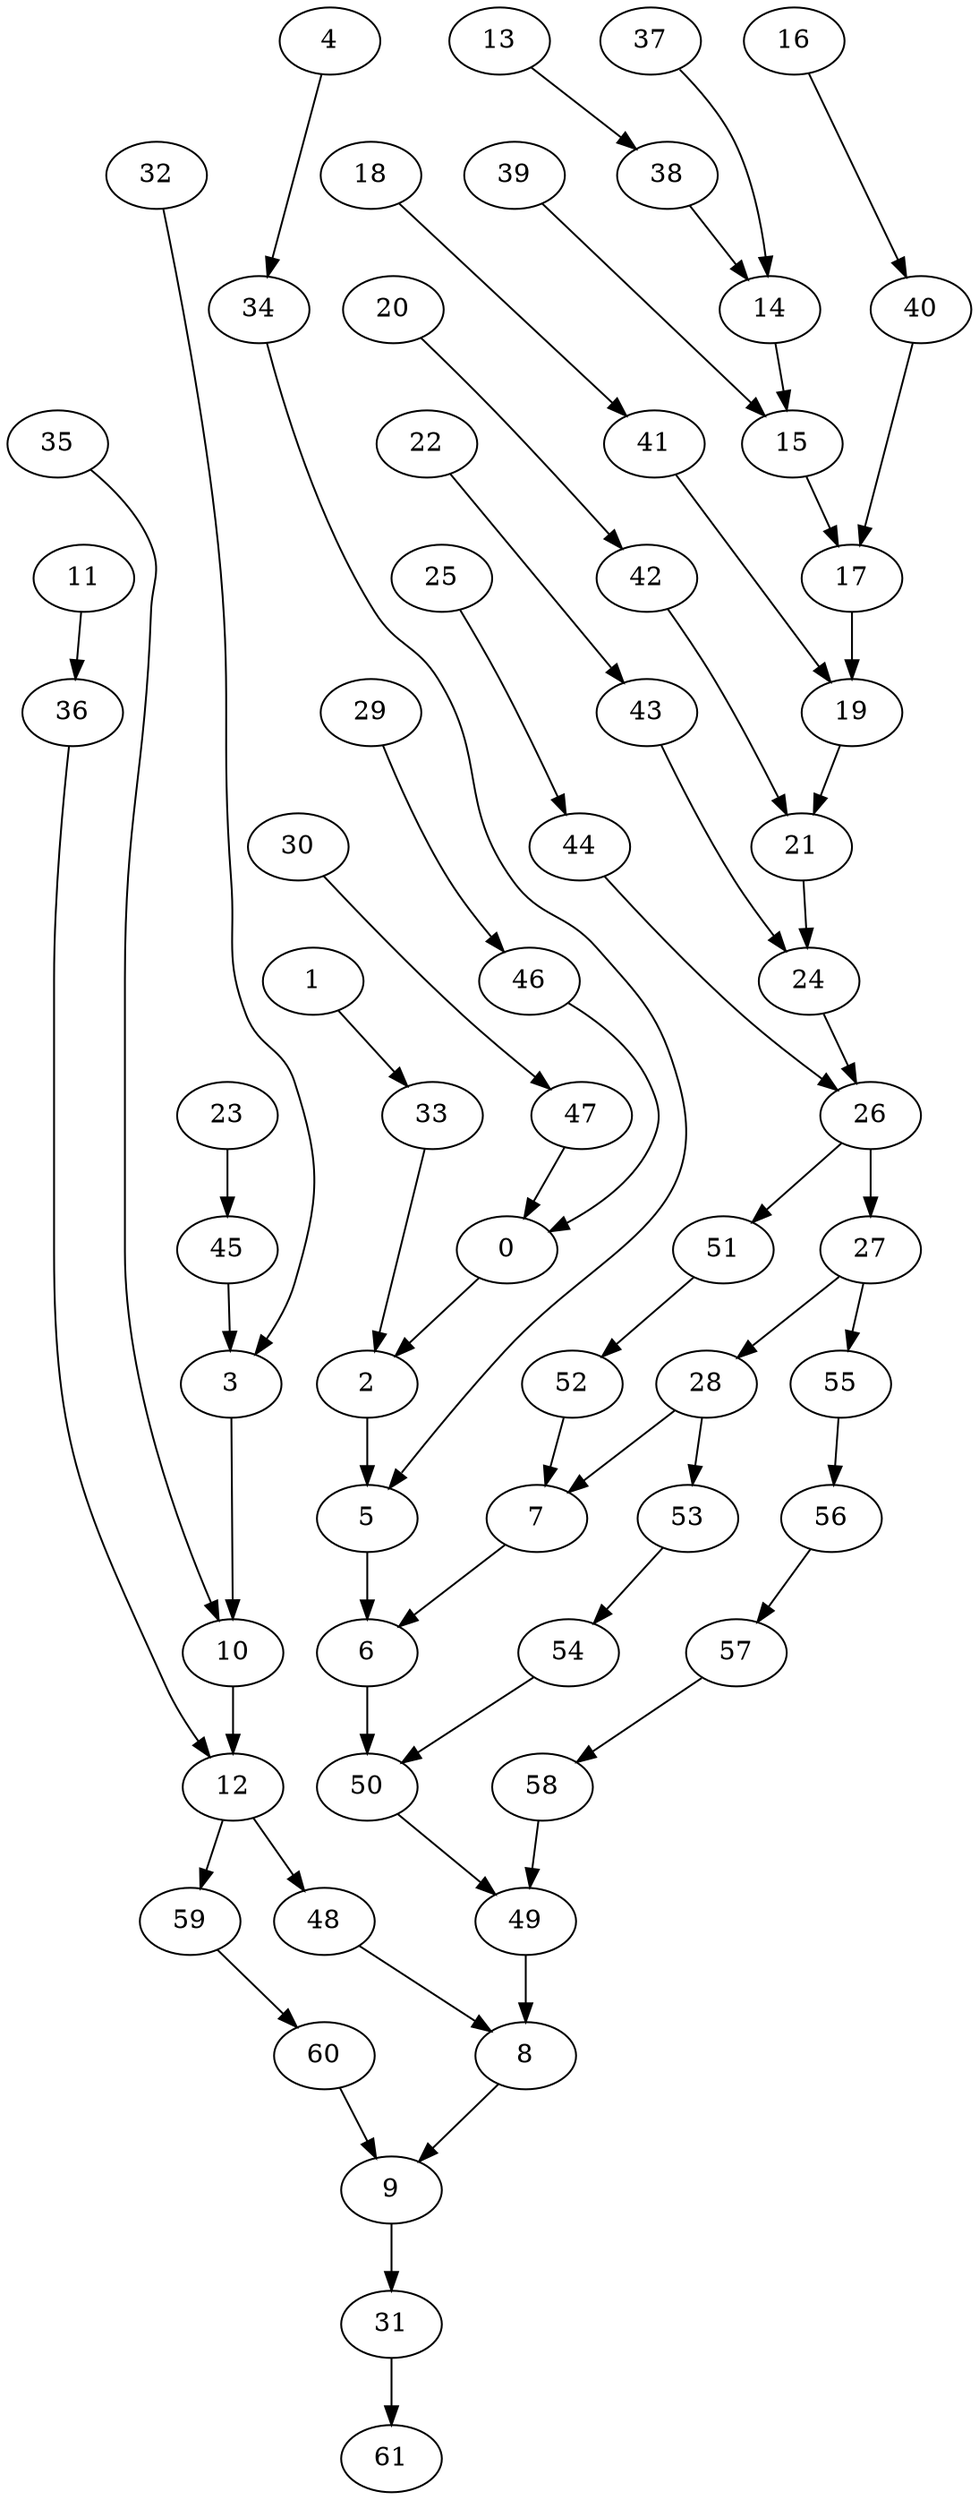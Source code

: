 digraph g {
0;
1;
2;
3;
4;
5;
6;
7;
8;
9;
10;
11;
12;
13;
14;
15;
16;
17;
18;
19;
20;
21;
22;
23;
24;
25;
26;
27;
28;
29;
30;
31;
32;
33;
34;
35;
36;
37;
38;
39;
40;
41;
42;
43;
44;
45;
46;
47;
48;
49;
50;
51;
52;
53;
54;
55;
56;
57;
58;
59;
60;
61;
0 -> 2 [weight=0];
1 -> 33 [weight=0];
2 -> 5 [weight=1];
3 -> 10 [weight=0];
4 -> 34 [weight=0];
5 -> 6 [weight=1];
6 -> 50 [weight=0];
7 -> 6 [weight=0];
8 -> 9 [weight=0];
9 -> 31 [weight=1];
10 -> 12 [weight=1];
11 -> 36 [weight=0];
12 -> 48 [weight=0];
12 -> 59 [weight=0];
13 -> 38 [weight=0];
14 -> 15 [weight=0];
15 -> 17 [weight=0];
16 -> 40 [weight=0];
17 -> 19 [weight=1];
18 -> 41 [weight=0];
19 -> 21 [weight=0];
20 -> 42 [weight=0];
21 -> 24 [weight=0];
22 -> 43 [weight=0];
23 -> 45 [weight=0];
24 -> 26 [weight=0];
25 -> 44 [weight=0];
26 -> 27 [weight=2];
26 -> 51 [weight=0];
27 -> 28 [weight=0];
27 -> 55 [weight=0];
28 -> 7 [weight=0];
28 -> 53 [weight=0];
29 -> 46 [weight=0];
30 -> 47 [weight=0];
31 -> 61 [weight=0];
32 -> 3 [weight=0];
33 -> 2 [weight=0];
34 -> 5 [weight=0];
35 -> 10 [weight=0];
36 -> 12 [weight=0];
37 -> 14 [weight=0];
38 -> 14 [weight=0];
39 -> 15 [weight=0];
40 -> 17 [weight=0];
41 -> 19 [weight=0];
42 -> 21 [weight=0];
43 -> 24 [weight=0];
44 -> 26 [weight=0];
45 -> 3 [weight=0];
46 -> 0 [weight=0];
47 -> 0 [weight=0];
48 -> 8 [weight=0];
49 -> 8 [weight=1];
50 -> 49 [weight=0];
51 -> 52 [weight=0];
52 -> 7 [weight=0];
53 -> 54 [weight=0];
54 -> 50 [weight=0];
55 -> 56 [weight=0];
56 -> 57 [weight=0];
57 -> 58 [weight=0];
58 -> 49 [weight=0];
59 -> 60 [weight=0];
60 -> 9 [weight=0];
}
